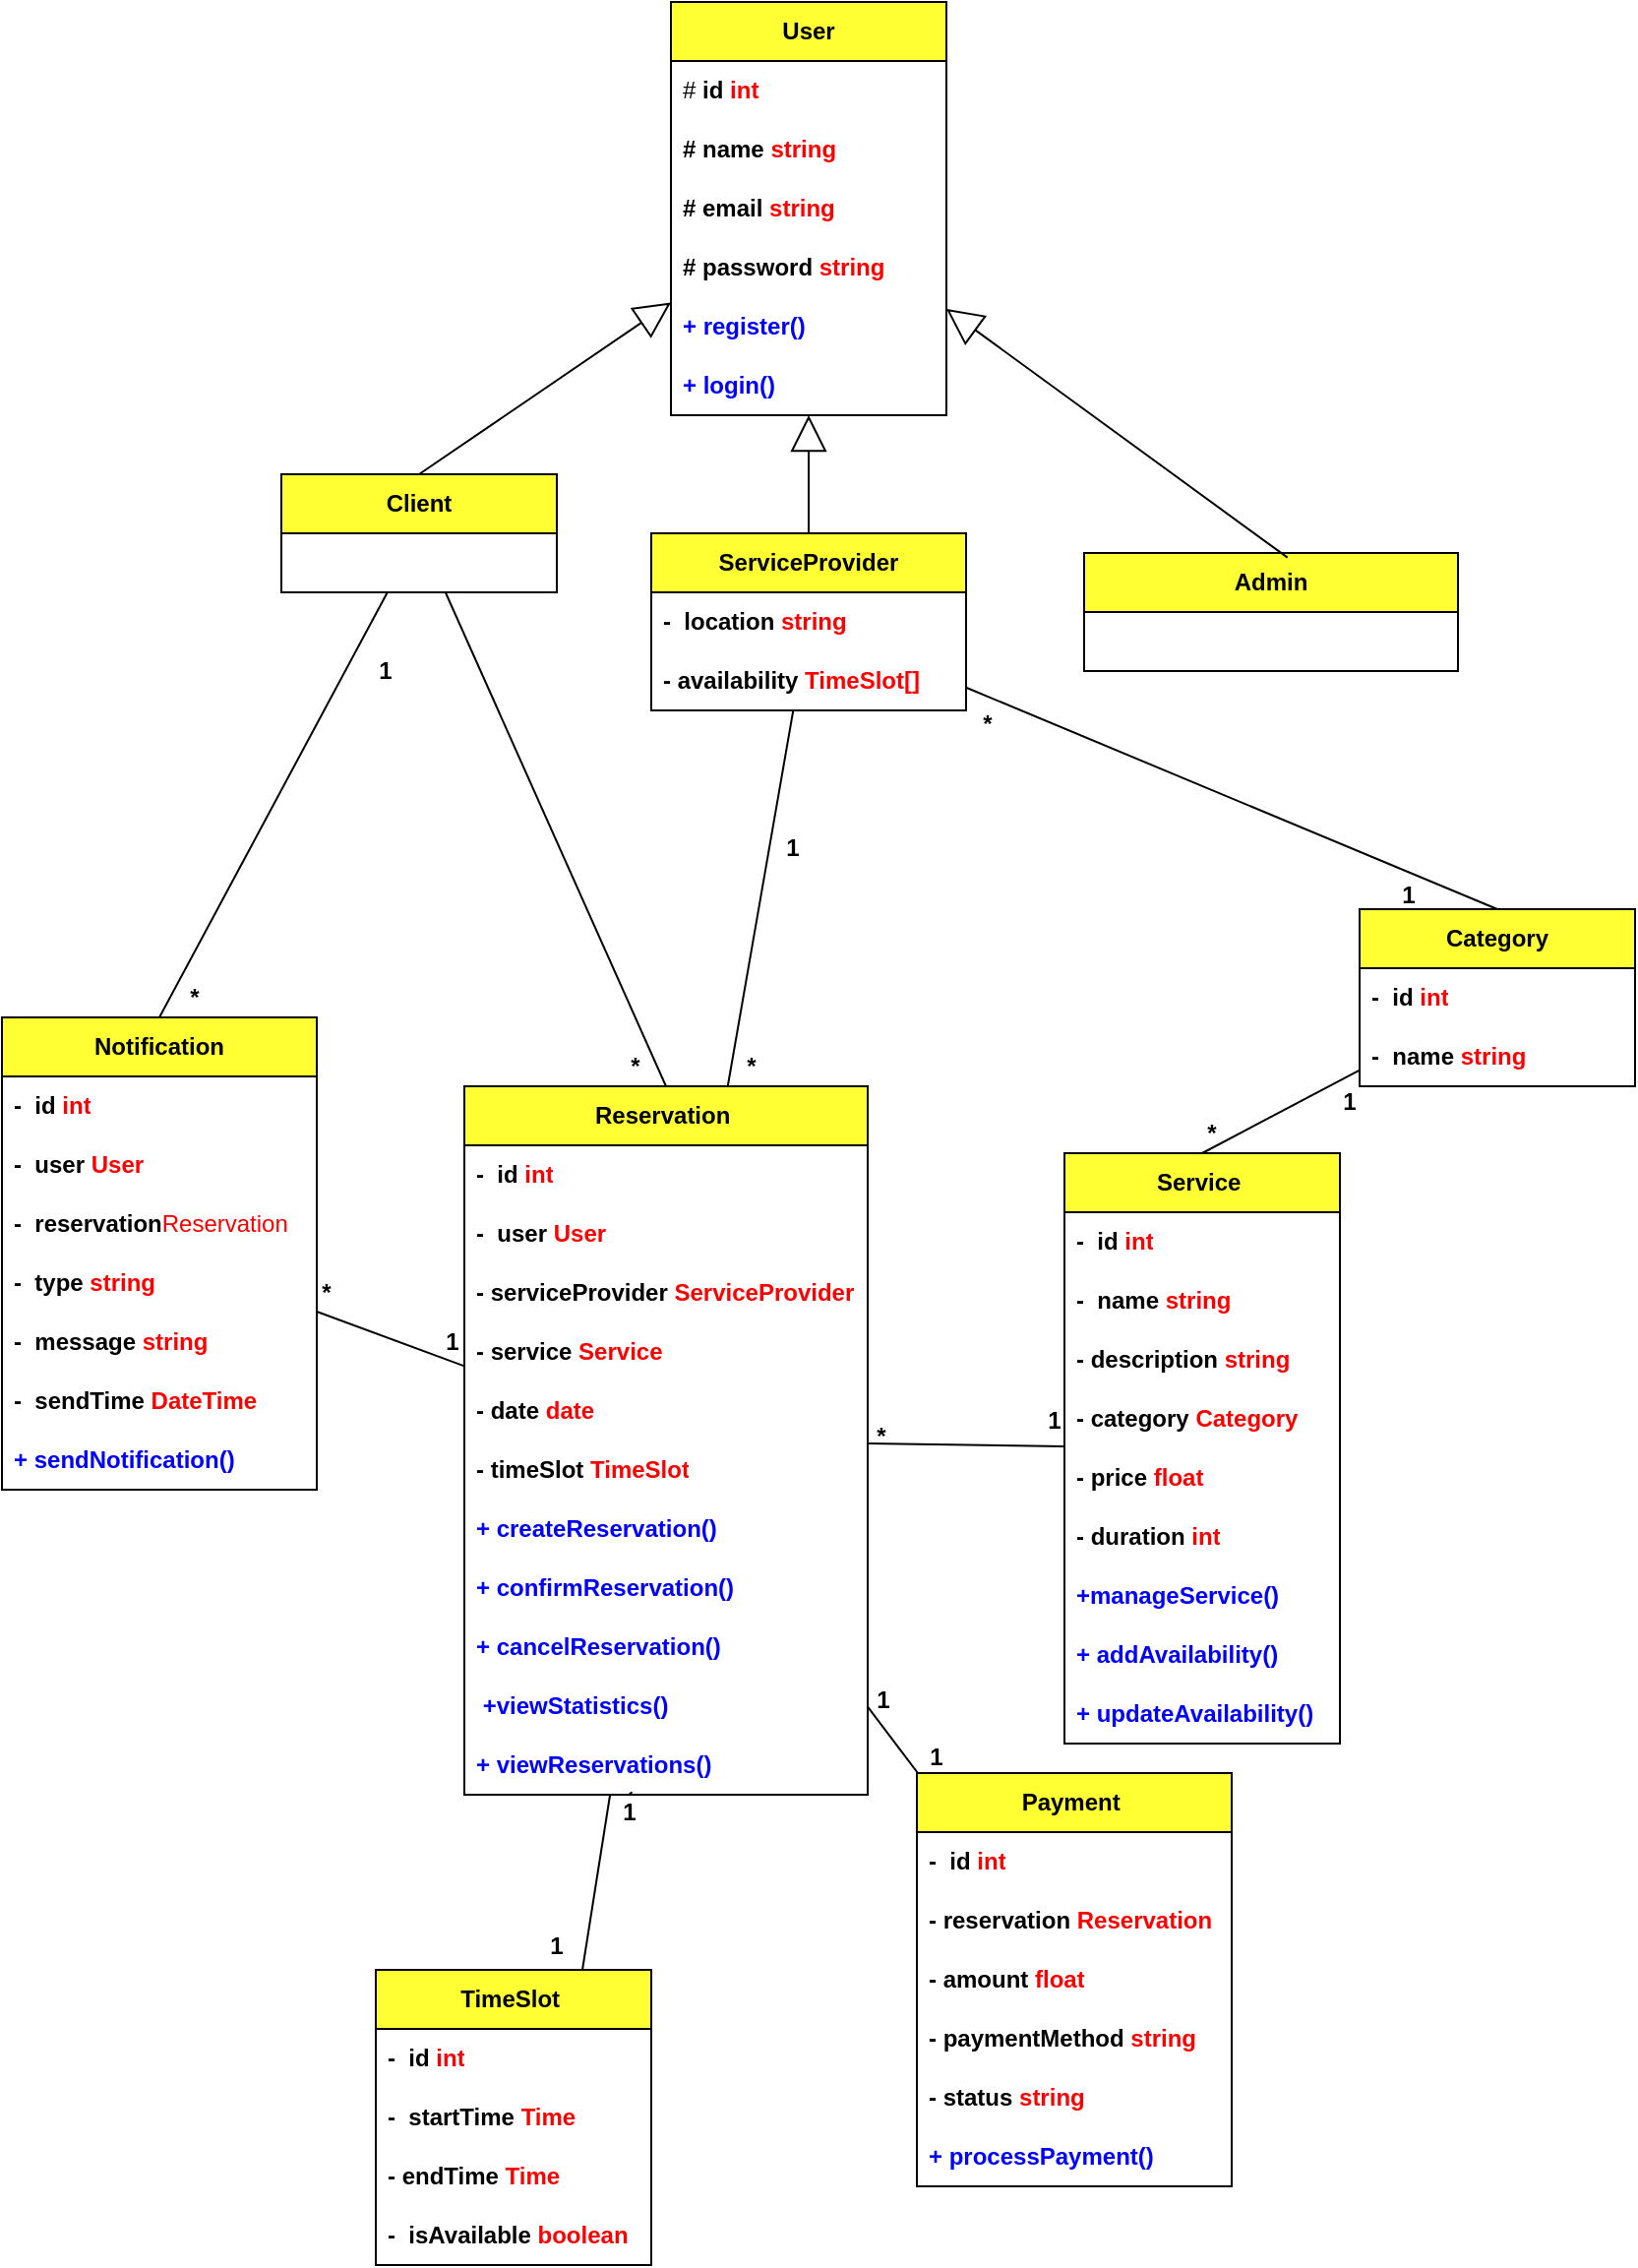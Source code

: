 <mxfile version="26.0.11">
  <diagram name="Page-1" id="6IxZzTRa6HkwWOLkjuHw">
    <mxGraphModel dx="2585" dy="1163" grid="1" gridSize="10" guides="1" tooltips="1" connect="1" arrows="1" fold="1" page="1" pageScale="1" pageWidth="850" pageHeight="1100" math="0" shadow="0">
      <root>
        <mxCell id="0" />
        <mxCell id="1" parent="0" />
        <mxCell id="cHLdA_97b5sgt9IyF1GO-1" value="&lt;b&gt;User&lt;/b&gt;" style="swimlane;fontStyle=0;childLayout=stackLayout;horizontal=1;startSize=30;horizontalStack=0;resizeParent=1;resizeParentMax=0;resizeLast=0;collapsible=1;marginBottom=0;whiteSpace=wrap;html=1;fillColor=light-dark(#FFFF33,var(--ge-dark-color, #121212));" parent="1" vertex="1">
          <mxGeometry x="370" y="120" width="140" height="210" as="geometry" />
        </mxCell>
        <mxCell id="cHLdA_97b5sgt9IyF1GO-2" value="#&lt;b&gt; id &lt;font style=&quot;color: rgb(255, 0, 0);&quot;&gt;int&lt;/font&gt;&lt;/b&gt;" style="text;strokeColor=none;fillColor=none;align=left;verticalAlign=middle;spacingLeft=4;spacingRight=4;overflow=hidden;points=[[0,0.5],[1,0.5]];portConstraint=eastwest;rotatable=0;whiteSpace=wrap;html=1;" parent="cHLdA_97b5sgt9IyF1GO-1" vertex="1">
          <mxGeometry y="30" width="140" height="30" as="geometry" />
        </mxCell>
        <mxCell id="cHLdA_97b5sgt9IyF1GO-3" value="&lt;b&gt;# name &lt;font style=&quot;color: rgb(255, 0, 0);&quot;&gt;string&lt;/font&gt;&lt;/b&gt;" style="text;strokeColor=none;fillColor=none;align=left;verticalAlign=middle;spacingLeft=4;spacingRight=4;overflow=hidden;points=[[0,0.5],[1,0.5]];portConstraint=eastwest;rotatable=0;whiteSpace=wrap;html=1;" parent="cHLdA_97b5sgt9IyF1GO-1" vertex="1">
          <mxGeometry y="60" width="140" height="30" as="geometry" />
        </mxCell>
        <mxCell id="cHLdA_97b5sgt9IyF1GO-4" value="&lt;b&gt;# email &lt;font style=&quot;color: rgb(255, 0, 0);&quot;&gt;string&lt;/font&gt;&lt;/b&gt;" style="text;strokeColor=none;fillColor=none;align=left;verticalAlign=middle;spacingLeft=4;spacingRight=4;overflow=hidden;points=[[0,0.5],[1,0.5]];portConstraint=eastwest;rotatable=0;whiteSpace=wrap;html=1;" parent="cHLdA_97b5sgt9IyF1GO-1" vertex="1">
          <mxGeometry y="90" width="140" height="30" as="geometry" />
        </mxCell>
        <mxCell id="cHLdA_97b5sgt9IyF1GO-5" value="&lt;b&gt;# password&amp;nbsp;&lt;font style=&quot;color: rgb(255, 0, 0);&quot;&gt;string&lt;/font&gt;&lt;/b&gt;" style="text;strokeColor=none;fillColor=none;align=left;verticalAlign=middle;spacingLeft=4;spacingRight=4;overflow=hidden;points=[[0,0.5],[1,0.5]];portConstraint=eastwest;rotatable=0;whiteSpace=wrap;html=1;" parent="cHLdA_97b5sgt9IyF1GO-1" vertex="1">
          <mxGeometry y="120" width="140" height="30" as="geometry" />
        </mxCell>
        <mxCell id="cHLdA_97b5sgt9IyF1GO-40" value="&lt;b&gt;&lt;font style=&quot;color: rgb(0, 0, 255);&quot;&gt;+ register()&lt;/font&gt;&lt;/b&gt;" style="text;strokeColor=none;fillColor=none;align=left;verticalAlign=middle;spacingLeft=4;spacingRight=4;overflow=hidden;points=[[0,0.5],[1,0.5]];portConstraint=eastwest;rotatable=0;whiteSpace=wrap;html=1;" parent="cHLdA_97b5sgt9IyF1GO-1" vertex="1">
          <mxGeometry y="150" width="140" height="30" as="geometry" />
        </mxCell>
        <mxCell id="cHLdA_97b5sgt9IyF1GO-7" value="&lt;b&gt;&lt;font style=&quot;color: rgb(0, 0, 255);&quot;&gt;+ login()&lt;/font&gt;&lt;/b&gt;" style="text;strokeColor=none;fillColor=none;align=left;verticalAlign=middle;spacingLeft=4;spacingRight=4;overflow=hidden;points=[[0,0.5],[1,0.5]];portConstraint=eastwest;rotatable=0;whiteSpace=wrap;html=1;" parent="cHLdA_97b5sgt9IyF1GO-1" vertex="1">
          <mxGeometry y="180" width="140" height="30" as="geometry" />
        </mxCell>
        <mxCell id="cHLdA_97b5sgt9IyF1GO-10" value="&lt;b&gt;Client&lt;/b&gt;" style="swimlane;fontStyle=0;childLayout=stackLayout;horizontal=1;startSize=30;horizontalStack=0;resizeParent=1;resizeParentMax=0;resizeLast=0;collapsible=1;marginBottom=0;whiteSpace=wrap;html=1;fillColor=light-dark(#FFFF33,var(--ge-dark-color, #121212));" parent="1" vertex="1">
          <mxGeometry x="172" y="360" width="140" height="60" as="geometry" />
        </mxCell>
        <mxCell id="cHLdA_97b5sgt9IyF1GO-24" value="&lt;b&gt;ServiceProvider&lt;/b&gt;" style="swimlane;fontStyle=0;childLayout=stackLayout;horizontal=1;startSize=30;horizontalStack=0;resizeParent=1;resizeParentMax=0;resizeLast=0;collapsible=1;marginBottom=0;whiteSpace=wrap;html=1;fillColor=light-dark(#FFFF33,var(--ge-dark-color, #121212));" parent="1" vertex="1">
          <mxGeometry x="360" y="390" width="160" height="90" as="geometry" />
        </mxCell>
        <mxCell id="cHLdA_97b5sgt9IyF1GO-26" value="&lt;b&gt;-&amp;nbsp; location&amp;nbsp;&lt;/b&gt;&lt;b&gt;&lt;font style=&quot;color: rgb(255, 0, 0);&quot;&gt;string&lt;/font&gt;&lt;/b&gt;" style="text;strokeColor=none;fillColor=none;align=left;verticalAlign=middle;spacingLeft=4;spacingRight=4;overflow=hidden;points=[[0,0.5],[1,0.5]];portConstraint=eastwest;rotatable=0;whiteSpace=wrap;html=1;" parent="cHLdA_97b5sgt9IyF1GO-24" vertex="1">
          <mxGeometry y="30" width="160" height="30" as="geometry" />
        </mxCell>
        <mxCell id="cHLdA_97b5sgt9IyF1GO-27" value="&lt;b&gt;-&amp;nbsp;availability&amp;nbsp;&lt;font style=&quot;color: rgb(255, 0, 0);&quot;&gt;TimeSlot[]&lt;/font&gt;&lt;/b&gt;" style="text;strokeColor=none;fillColor=none;align=left;verticalAlign=middle;spacingLeft=4;spacingRight=4;overflow=hidden;points=[[0,0.5],[1,0.5]];portConstraint=eastwest;rotatable=0;whiteSpace=wrap;html=1;" parent="cHLdA_97b5sgt9IyF1GO-24" vertex="1">
          <mxGeometry y="60" width="160" height="30" as="geometry" />
        </mxCell>
        <mxCell id="cHLdA_97b5sgt9IyF1GO-41" value="&lt;b&gt;Admin&lt;/b&gt;" style="swimlane;fontStyle=0;childLayout=stackLayout;horizontal=1;startSize=30;horizontalStack=0;resizeParent=1;resizeParentMax=0;resizeLast=0;collapsible=1;marginBottom=0;whiteSpace=wrap;html=1;fillColor=light-dark(#FFFF33,var(--ge-dark-color, #121212));" parent="1" vertex="1">
          <mxGeometry x="580" y="400" width="190" height="60" as="geometry" />
        </mxCell>
        <mxCell id="cHLdA_97b5sgt9IyF1GO-49" value="&lt;b&gt;Service&amp;nbsp;&lt;/b&gt;" style="swimlane;fontStyle=0;childLayout=stackLayout;horizontal=1;startSize=30;horizontalStack=0;resizeParent=1;resizeParentMax=0;resizeLast=0;collapsible=1;marginBottom=0;whiteSpace=wrap;html=1;fillColor=light-dark(#FFFF33,var(--ge-dark-color, #121212));" parent="1" vertex="1">
          <mxGeometry x="570" y="705" width="140" height="300" as="geometry" />
        </mxCell>
        <mxCell id="cHLdA_97b5sgt9IyF1GO-50" value="&lt;b&gt;-&amp;nbsp; id&amp;nbsp;&lt;font style=&quot;color: rgb(255, 0, 0);&quot;&gt;int&lt;/font&gt;&lt;/b&gt;" style="text;strokeColor=none;fillColor=none;align=left;verticalAlign=middle;spacingLeft=4;spacingRight=4;overflow=hidden;points=[[0,0.5],[1,0.5]];portConstraint=eastwest;rotatable=0;whiteSpace=wrap;html=1;" parent="cHLdA_97b5sgt9IyF1GO-49" vertex="1">
          <mxGeometry y="30" width="140" height="30" as="geometry" />
        </mxCell>
        <mxCell id="cHLdA_97b5sgt9IyF1GO-51" value="&lt;b&gt;-&amp;nbsp; name&amp;nbsp;&lt;/b&gt;&lt;b&gt;&lt;font style=&quot;color: rgb(255, 0, 0);&quot;&gt;string&lt;/font&gt;&lt;/b&gt;" style="text;strokeColor=none;fillColor=none;align=left;verticalAlign=middle;spacingLeft=4;spacingRight=4;overflow=hidden;points=[[0,0.5],[1,0.5]];portConstraint=eastwest;rotatable=0;whiteSpace=wrap;html=1;" parent="cHLdA_97b5sgt9IyF1GO-49" vertex="1">
          <mxGeometry y="60" width="140" height="30" as="geometry" />
        </mxCell>
        <mxCell id="cHLdA_97b5sgt9IyF1GO-52" value="&lt;b&gt;-&amp;nbsp;description&amp;nbsp;&lt;font style=&quot;color: rgb(255, 0, 0);&quot;&gt;string&lt;/font&gt;&lt;/b&gt;" style="text;strokeColor=none;fillColor=none;align=left;verticalAlign=middle;spacingLeft=4;spacingRight=4;overflow=hidden;points=[[0,0.5],[1,0.5]];portConstraint=eastwest;rotatable=0;whiteSpace=wrap;html=1;" parent="cHLdA_97b5sgt9IyF1GO-49" vertex="1">
          <mxGeometry y="90" width="140" height="30" as="geometry" />
        </mxCell>
        <mxCell id="cHLdA_97b5sgt9IyF1GO-58" value="&lt;b&gt;-&amp;nbsp;category&amp;nbsp;&lt;font style=&quot;color: rgb(255, 0, 0);&quot;&gt;Category&lt;/font&gt;&lt;/b&gt;" style="text;strokeColor=none;fillColor=none;align=left;verticalAlign=middle;spacingLeft=4;spacingRight=4;overflow=hidden;points=[[0,0.5],[1,0.5]];portConstraint=eastwest;rotatable=0;whiteSpace=wrap;html=1;" parent="cHLdA_97b5sgt9IyF1GO-49" vertex="1">
          <mxGeometry y="120" width="140" height="30" as="geometry" />
        </mxCell>
        <mxCell id="cHLdA_97b5sgt9IyF1GO-59" value="&lt;b&gt;-&amp;nbsp;price&amp;nbsp;&lt;font style=&quot;color: rgb(255, 0, 0);&quot;&gt;float&lt;/font&gt;&lt;/b&gt;" style="text;strokeColor=none;fillColor=none;align=left;verticalAlign=middle;spacingLeft=4;spacingRight=4;overflow=hidden;points=[[0,0.5],[1,0.5]];portConstraint=eastwest;rotatable=0;whiteSpace=wrap;html=1;" parent="cHLdA_97b5sgt9IyF1GO-49" vertex="1">
          <mxGeometry y="150" width="140" height="30" as="geometry" />
        </mxCell>
        <mxCell id="cHLdA_97b5sgt9IyF1GO-60" value="&lt;b&gt;-&amp;nbsp;duration&amp;nbsp;&lt;font style=&quot;color: rgb(255, 0, 0);&quot;&gt;int&lt;/font&gt;&lt;/b&gt;" style="text;strokeColor=none;fillColor=none;align=left;verticalAlign=middle;spacingLeft=4;spacingRight=4;overflow=hidden;points=[[0,0.5],[1,0.5]];portConstraint=eastwest;rotatable=0;whiteSpace=wrap;html=1;" parent="cHLdA_97b5sgt9IyF1GO-49" vertex="1">
          <mxGeometry y="180" width="140" height="30" as="geometry" />
        </mxCell>
        <mxCell id="cHLdA_97b5sgt9IyF1GO-48" value="&lt;font color=&quot;#0000ff&quot;&gt;&lt;b&gt;+manageService()&lt;/b&gt;&lt;/font&gt;" style="text;strokeColor=none;fillColor=none;align=left;verticalAlign=middle;spacingLeft=4;spacingRight=4;overflow=hidden;points=[[0,0.5],[1,0.5]];portConstraint=eastwest;rotatable=0;whiteSpace=wrap;html=1;" parent="cHLdA_97b5sgt9IyF1GO-49" vertex="1">
          <mxGeometry y="210" width="140" height="30" as="geometry" />
        </mxCell>
        <mxCell id="cHLdA_97b5sgt9IyF1GO-29" value="&lt;b&gt;&lt;font style=&quot;color: rgb(0, 0, 255);&quot;&gt;&lt;font style=&quot;color: rgb(0, 0, 255);&quot;&gt;+ add&lt;/font&gt;&lt;font style=&quot;color: rgb(0, 0, 255);&quot;&gt;Availability&lt;/font&gt;&lt;font style=&quot;color: rgb(0, 0, 255);&quot;&gt;()&lt;/font&gt;&lt;/font&gt;&lt;/b&gt;" style="text;strokeColor=none;fillColor=none;align=left;verticalAlign=middle;spacingLeft=4;spacingRight=4;overflow=hidden;points=[[0,0.5],[1,0.5]];portConstraint=eastwest;rotatable=0;whiteSpace=wrap;html=1;" parent="cHLdA_97b5sgt9IyF1GO-49" vertex="1">
          <mxGeometry y="240" width="140" height="30" as="geometry" />
        </mxCell>
        <mxCell id="cHLdA_97b5sgt9IyF1GO-30" value="&lt;b&gt;&lt;font style=&quot;color: rgb(0, 0, 255);&quot;&gt;+ updateAvailability()&lt;/font&gt;&lt;/b&gt;" style="text;strokeColor=none;fillColor=none;align=left;verticalAlign=middle;spacingLeft=4;spacingRight=4;overflow=hidden;points=[[0,0.5],[1,0.5]];portConstraint=eastwest;rotatable=0;whiteSpace=wrap;html=1;" parent="cHLdA_97b5sgt9IyF1GO-49" vertex="1">
          <mxGeometry y="270" width="140" height="30" as="geometry" />
        </mxCell>
        <mxCell id="cHLdA_97b5sgt9IyF1GO-61" value="&lt;b&gt;Reservation&amp;nbsp;&lt;/b&gt;" style="swimlane;fontStyle=0;childLayout=stackLayout;horizontal=1;startSize=30;horizontalStack=0;resizeParent=1;resizeParentMax=0;resizeLast=0;collapsible=1;marginBottom=0;whiteSpace=wrap;html=1;fillColor=light-dark(#FFFF33,var(--ge-dark-color, #121212));" parent="1" vertex="1">
          <mxGeometry x="265" y="671" width="205" height="360" as="geometry" />
        </mxCell>
        <mxCell id="cHLdA_97b5sgt9IyF1GO-62" value="&lt;b&gt;-&amp;nbsp; id&amp;nbsp;&lt;font style=&quot;color: rgb(255, 0, 0);&quot;&gt;int&lt;/font&gt;&lt;/b&gt;" style="text;strokeColor=none;fillColor=none;align=left;verticalAlign=middle;spacingLeft=4;spacingRight=4;overflow=hidden;points=[[0,0.5],[1,0.5]];portConstraint=eastwest;rotatable=0;whiteSpace=wrap;html=1;" parent="cHLdA_97b5sgt9IyF1GO-61" vertex="1">
          <mxGeometry y="30" width="205" height="30" as="geometry" />
        </mxCell>
        <mxCell id="cHLdA_97b5sgt9IyF1GO-63" value="&lt;b&gt;-&amp;nbsp; user&amp;nbsp;&lt;/b&gt;&lt;b&gt;&lt;font style=&quot;color: rgb(255, 0, 0);&quot;&gt;User&lt;/font&gt;&lt;/b&gt;" style="text;strokeColor=none;fillColor=none;align=left;verticalAlign=middle;spacingLeft=4;spacingRight=4;overflow=hidden;points=[[0,0.5],[1,0.5]];portConstraint=eastwest;rotatable=0;whiteSpace=wrap;html=1;" parent="cHLdA_97b5sgt9IyF1GO-61" vertex="1">
          <mxGeometry y="60" width="205" height="30" as="geometry" />
        </mxCell>
        <mxCell id="cHLdA_97b5sgt9IyF1GO-64" value="&lt;b&gt;- s&lt;/b&gt;&lt;b style=&quot;text-align: center;&quot;&gt;erviceProvider&amp;nbsp;&lt;/b&gt;&lt;b&gt;&lt;font color=&quot;#ff0000&quot;&gt;ServiceProvider&lt;/font&gt;&lt;/b&gt;" style="text;strokeColor=none;fillColor=none;align=left;verticalAlign=middle;spacingLeft=4;spacingRight=4;overflow=hidden;points=[[0,0.5],[1,0.5]];portConstraint=eastwest;rotatable=0;whiteSpace=wrap;html=1;" parent="cHLdA_97b5sgt9IyF1GO-61" vertex="1">
          <mxGeometry y="90" width="205" height="30" as="geometry" />
        </mxCell>
        <mxCell id="cHLdA_97b5sgt9IyF1GO-65" value="&lt;b&gt;-&amp;nbsp;service &lt;font color=&quot;#ff0000&quot;&gt;Service&lt;/font&gt;&lt;/b&gt;" style="text;strokeColor=none;fillColor=none;align=left;verticalAlign=middle;spacingLeft=4;spacingRight=4;overflow=hidden;points=[[0,0.5],[1,0.5]];portConstraint=eastwest;rotatable=0;whiteSpace=wrap;html=1;" parent="cHLdA_97b5sgt9IyF1GO-61" vertex="1">
          <mxGeometry y="120" width="205" height="30" as="geometry" />
        </mxCell>
        <mxCell id="cHLdA_97b5sgt9IyF1GO-66" value="&lt;b&gt;-&amp;nbsp;date&lt;/b&gt;&amp;nbsp;&lt;b&gt;&lt;font style=&quot;color: rgb(255, 0, 0);&quot;&gt;date&lt;/font&gt;&lt;/b&gt;" style="text;strokeColor=none;fillColor=none;align=left;verticalAlign=middle;spacingLeft=4;spacingRight=4;overflow=hidden;points=[[0,0.5],[1,0.5]];portConstraint=eastwest;rotatable=0;whiteSpace=wrap;html=1;" parent="cHLdA_97b5sgt9IyF1GO-61" vertex="1">
          <mxGeometry y="150" width="205" height="30" as="geometry" />
        </mxCell>
        <mxCell id="cHLdA_97b5sgt9IyF1GO-67" value="&lt;b&gt;-&amp;nbsp;timeSlot &lt;/b&gt;&lt;b&gt;&lt;font style=&quot;color: rgb(255, 0, 0);&quot;&gt;TimeSlot&lt;/font&gt;&lt;/b&gt;" style="text;strokeColor=none;fillColor=none;align=left;verticalAlign=middle;spacingLeft=4;spacingRight=4;overflow=hidden;points=[[0,0.5],[1,0.5]];portConstraint=eastwest;rotatable=0;whiteSpace=wrap;html=1;" parent="cHLdA_97b5sgt9IyF1GO-61" vertex="1">
          <mxGeometry y="180" width="205" height="30" as="geometry" />
        </mxCell>
        <mxCell id="cHLdA_97b5sgt9IyF1GO-69" value="&lt;b&gt;&lt;font style=&quot;color: rgb(0, 0, 255);&quot;&gt;+ createReservation()&lt;/font&gt;&lt;/b&gt;" style="text;strokeColor=none;fillColor=none;align=left;verticalAlign=middle;spacingLeft=4;spacingRight=4;overflow=hidden;points=[[0,0.5],[1,0.5]];portConstraint=eastwest;rotatable=0;whiteSpace=wrap;html=1;" parent="cHLdA_97b5sgt9IyF1GO-61" vertex="1">
          <mxGeometry y="210" width="205" height="30" as="geometry" />
        </mxCell>
        <mxCell id="cHLdA_97b5sgt9IyF1GO-70" value="&lt;b&gt;&lt;font style=&quot;color: rgb(0, 0, 255);&quot;&gt;+ confirmReservation()&lt;/font&gt;&lt;/b&gt;" style="text;strokeColor=none;fillColor=none;align=left;verticalAlign=middle;spacingLeft=4;spacingRight=4;overflow=hidden;points=[[0,0.5],[1,0.5]];portConstraint=eastwest;rotatable=0;whiteSpace=wrap;html=1;" parent="cHLdA_97b5sgt9IyF1GO-61" vertex="1">
          <mxGeometry y="240" width="205" height="30" as="geometry" />
        </mxCell>
        <mxCell id="cHLdA_97b5sgt9IyF1GO-71" value="&lt;b&gt;&lt;font style=&quot;color: rgb(0, 0, 255);&quot;&gt;+ cancelReservation()&lt;/font&gt;&lt;/b&gt;" style="text;strokeColor=none;fillColor=none;align=left;verticalAlign=middle;spacingLeft=4;spacingRight=4;overflow=hidden;points=[[0,0.5],[1,0.5]];portConstraint=eastwest;rotatable=0;whiteSpace=wrap;html=1;" parent="cHLdA_97b5sgt9IyF1GO-61" vertex="1">
          <mxGeometry y="270" width="205" height="30" as="geometry" />
        </mxCell>
        <mxCell id="cHLdA_97b5sgt9IyF1GO-97" value="&lt;font color=&quot;#0000ff&quot;&gt;&lt;b&gt;&amp;nbsp;+viewStatistics()&lt;/b&gt;&lt;/font&gt;" style="text;strokeColor=none;fillColor=none;align=left;verticalAlign=middle;spacingLeft=4;spacingRight=4;overflow=hidden;points=[[0,0.5],[1,0.5]];portConstraint=eastwest;rotatable=0;whiteSpace=wrap;html=1;" parent="cHLdA_97b5sgt9IyF1GO-61" vertex="1">
          <mxGeometry y="300" width="205" height="30" as="geometry" />
        </mxCell>
        <mxCell id="cHLdA_97b5sgt9IyF1GO-17" value="&lt;span class=&quot;notion-enable-hover&quot; data-token-index=&quot;0&quot; style=&quot;font-weight: 600; fill: rgb(51, 126, 169); isolation: auto;&quot;&gt;&lt;font style=&quot;color: rgb(0, 0, 255);&quot;&gt;+ viewReservations()&lt;/font&gt;&lt;/span&gt;" style="text;strokeColor=none;fillColor=none;align=left;verticalAlign=middle;spacingLeft=4;spacingRight=4;overflow=hidden;points=[[0,0.5],[1,0.5]];portConstraint=eastwest;rotatable=0;whiteSpace=wrap;html=1;" parent="cHLdA_97b5sgt9IyF1GO-61" vertex="1">
          <mxGeometry y="330" width="205" height="30" as="geometry" />
        </mxCell>
        <mxCell id="cHLdA_97b5sgt9IyF1GO-73" value="&lt;b&gt;TimeSlot&amp;nbsp;&lt;/b&gt;" style="swimlane;fontStyle=0;childLayout=stackLayout;horizontal=1;startSize=30;horizontalStack=0;resizeParent=1;resizeParentMax=0;resizeLast=0;collapsible=1;marginBottom=0;whiteSpace=wrap;html=1;fillColor=light-dark(#FFFF33,var(--ge-dark-color, #121212));" parent="1" vertex="1">
          <mxGeometry x="220" y="1120" width="140" height="150" as="geometry" />
        </mxCell>
        <mxCell id="cHLdA_97b5sgt9IyF1GO-74" value="&lt;b&gt;-&amp;nbsp; id&amp;nbsp;&lt;font style=&quot;color: rgb(255, 0, 0);&quot;&gt;int&lt;/font&gt;&lt;/b&gt;" style="text;strokeColor=none;fillColor=none;align=left;verticalAlign=middle;spacingLeft=4;spacingRight=4;overflow=hidden;points=[[0,0.5],[1,0.5]];portConstraint=eastwest;rotatable=0;whiteSpace=wrap;html=1;" parent="cHLdA_97b5sgt9IyF1GO-73" vertex="1">
          <mxGeometry y="30" width="140" height="30" as="geometry" />
        </mxCell>
        <mxCell id="cHLdA_97b5sgt9IyF1GO-75" value="&lt;b&gt;-&amp;nbsp; startTime &lt;/b&gt;&lt;b&gt;&lt;font style=&quot;color: rgb(255, 0, 0);&quot;&gt;Time&lt;/font&gt;&lt;/b&gt;" style="text;strokeColor=none;fillColor=none;align=left;verticalAlign=middle;spacingLeft=4;spacingRight=4;overflow=hidden;points=[[0,0.5],[1,0.5]];portConstraint=eastwest;rotatable=0;whiteSpace=wrap;html=1;" parent="cHLdA_97b5sgt9IyF1GO-73" vertex="1">
          <mxGeometry y="60" width="140" height="30" as="geometry" />
        </mxCell>
        <mxCell id="cHLdA_97b5sgt9IyF1GO-76" value="&lt;b&gt;- endTime&amp;nbsp;&lt;font style=&quot;color: rgb(255, 0, 0);&quot;&gt;Time&lt;/font&gt;&lt;/b&gt;" style="text;strokeColor=none;fillColor=none;align=left;verticalAlign=middle;spacingLeft=4;spacingRight=4;overflow=hidden;points=[[0,0.5],[1,0.5]];portConstraint=eastwest;rotatable=0;whiteSpace=wrap;html=1;" parent="cHLdA_97b5sgt9IyF1GO-73" vertex="1">
          <mxGeometry y="90" width="140" height="30" as="geometry" />
        </mxCell>
        <mxCell id="cHLdA_97b5sgt9IyF1GO-77" value="&lt;b&gt;-&amp;nbsp; isAvailable&amp;nbsp;&lt;font style=&quot;color: rgb(255, 0, 0);&quot;&gt;boolean&lt;/font&gt;&lt;/b&gt;" style="text;strokeColor=none;fillColor=none;align=left;verticalAlign=middle;spacingLeft=4;spacingRight=4;overflow=hidden;points=[[0,0.5],[1,0.5]];portConstraint=eastwest;rotatable=0;whiteSpace=wrap;html=1;" parent="cHLdA_97b5sgt9IyF1GO-73" vertex="1">
          <mxGeometry y="120" width="140" height="30" as="geometry" />
        </mxCell>
        <mxCell id="cHLdA_97b5sgt9IyF1GO-80" value="&lt;b&gt;Payment&amp;nbsp;&lt;/b&gt;" style="swimlane;fontStyle=0;childLayout=stackLayout;horizontal=1;startSize=30;horizontalStack=0;resizeParent=1;resizeParentMax=0;resizeLast=0;collapsible=1;marginBottom=0;whiteSpace=wrap;html=1;fillColor=light-dark(#FFFF33,var(--ge-dark-color, #121212));" parent="1" vertex="1">
          <mxGeometry x="495" y="1020" width="160" height="210" as="geometry" />
        </mxCell>
        <mxCell id="cHLdA_97b5sgt9IyF1GO-81" value="&lt;b&gt;-&amp;nbsp; id&amp;nbsp;&lt;font style=&quot;color: rgb(255, 0, 0);&quot;&gt;int&lt;/font&gt;&lt;/b&gt;" style="text;strokeColor=none;fillColor=none;align=left;verticalAlign=middle;spacingLeft=4;spacingRight=4;overflow=hidden;points=[[0,0.5],[1,0.5]];portConstraint=eastwest;rotatable=0;whiteSpace=wrap;html=1;" parent="cHLdA_97b5sgt9IyF1GO-80" vertex="1">
          <mxGeometry y="30" width="160" height="30" as="geometry" />
        </mxCell>
        <mxCell id="cHLdA_97b5sgt9IyF1GO-83" value="&lt;b&gt;- reservation&amp;nbsp;&lt;font color=&quot;#ff0000&quot;&gt;Reservation&lt;/font&gt;&lt;/b&gt;" style="text;strokeColor=none;fillColor=none;align=left;verticalAlign=middle;spacingLeft=4;spacingRight=4;overflow=hidden;points=[[0,0.5],[1,0.5]];portConstraint=eastwest;rotatable=0;whiteSpace=wrap;html=1;" parent="cHLdA_97b5sgt9IyF1GO-80" vertex="1">
          <mxGeometry y="60" width="160" height="30" as="geometry" />
        </mxCell>
        <mxCell id="cHLdA_97b5sgt9IyF1GO-84" value="&lt;b&gt;-&amp;nbsp;amount&amp;nbsp;&lt;font color=&quot;#ff0000&quot;&gt;float&lt;/font&gt;&lt;/b&gt;" style="text;strokeColor=none;fillColor=none;align=left;verticalAlign=middle;spacingLeft=4;spacingRight=4;overflow=hidden;points=[[0,0.5],[1,0.5]];portConstraint=eastwest;rotatable=0;whiteSpace=wrap;html=1;" parent="cHLdA_97b5sgt9IyF1GO-80" vertex="1">
          <mxGeometry y="90" width="160" height="30" as="geometry" />
        </mxCell>
        <mxCell id="mhdK4omJHa3uALLpDZvU-17" value="&lt;b&gt;- paymentMethod&amp;nbsp;&lt;/b&gt;&lt;b&gt;&lt;font style=&quot;color: rgb(255, 0, 0);&quot;&gt;string&lt;/font&gt;&lt;/b&gt;" style="text;strokeColor=none;fillColor=none;align=left;verticalAlign=middle;spacingLeft=4;spacingRight=4;overflow=hidden;points=[[0,0.5],[1,0.5]];portConstraint=eastwest;rotatable=0;whiteSpace=wrap;html=1;" parent="cHLdA_97b5sgt9IyF1GO-80" vertex="1">
          <mxGeometry y="120" width="160" height="30" as="geometry" />
        </mxCell>
        <mxCell id="cHLdA_97b5sgt9IyF1GO-85" value="&lt;b&gt;- status&amp;nbsp;&lt;/b&gt;&lt;b&gt;&lt;font style=&quot;color: rgb(255, 0, 0);&quot;&gt;string&lt;/font&gt;&lt;/b&gt;" style="text;strokeColor=none;fillColor=none;align=left;verticalAlign=middle;spacingLeft=4;spacingRight=4;overflow=hidden;points=[[0,0.5],[1,0.5]];portConstraint=eastwest;rotatable=0;whiteSpace=wrap;html=1;" parent="cHLdA_97b5sgt9IyF1GO-80" vertex="1">
          <mxGeometry y="150" width="160" height="30" as="geometry" />
        </mxCell>
        <mxCell id="cHLdA_97b5sgt9IyF1GO-87" value="&lt;b&gt;&lt;font style=&quot;color: rgb(0, 0, 255);&quot;&gt;+ processPayment()&lt;/font&gt;&lt;/b&gt;" style="text;strokeColor=none;fillColor=none;align=left;verticalAlign=middle;spacingLeft=4;spacingRight=4;overflow=hidden;points=[[0,0.5],[1,0.5]];portConstraint=eastwest;rotatable=0;whiteSpace=wrap;html=1;" parent="cHLdA_97b5sgt9IyF1GO-80" vertex="1">
          <mxGeometry y="180" width="160" height="30" as="geometry" />
        </mxCell>
        <mxCell id="cHLdA_97b5sgt9IyF1GO-98" value="&lt;b&gt;*&lt;/b&gt;" style="text;html=1;align=center;verticalAlign=middle;whiteSpace=wrap;rounded=0;" parent="1" vertex="1">
          <mxGeometry x="123" y="616" width="10" height="20" as="geometry" />
        </mxCell>
        <mxCell id="cHLdA_97b5sgt9IyF1GO-99" value="&lt;b&gt;*&lt;/b&gt;" style="text;html=1;align=center;verticalAlign=middle;whiteSpace=wrap;rounded=0;" parent="1" vertex="1">
          <mxGeometry x="347" y="651" width="10" height="20" as="geometry" />
        </mxCell>
        <mxCell id="cHLdA_97b5sgt9IyF1GO-100" value="&lt;b&gt;1&lt;/b&gt;" style="text;html=1;align=center;verticalAlign=middle;whiteSpace=wrap;rounded=0;" parent="1" vertex="1">
          <mxGeometry x="427" y="540" width="10" height="20" as="geometry" />
        </mxCell>
        <mxCell id="cHLdA_97b5sgt9IyF1GO-101" value="&lt;b&gt;*&lt;/b&gt;" style="text;html=1;align=center;verticalAlign=middle;whiteSpace=wrap;rounded=0;" parent="1" vertex="1">
          <mxGeometry x="406" y="651" width="10" height="20" as="geometry" />
        </mxCell>
        <mxCell id="cHLdA_97b5sgt9IyF1GO-105" value="&lt;b&gt;1&lt;/b&gt;" style="text;html=1;align=center;verticalAlign=middle;whiteSpace=wrap;rounded=0;" parent="1" vertex="1">
          <mxGeometry x="500" y="1002" width="10" height="20" as="geometry" />
        </mxCell>
        <mxCell id="cHLdA_97b5sgt9IyF1GO-106" value="&lt;b&gt;1&lt;/b&gt;" style="text;html=1;align=center;verticalAlign=middle;whiteSpace=wrap;rounded=0;" parent="1" vertex="1">
          <mxGeometry x="473" y="973" width="10" height="20" as="geometry" />
        </mxCell>
        <mxCell id="cHLdA_97b5sgt9IyF1GO-115" value="" style="endArrow=none;dashed=1;html=1;rounded=0;entryX=0.627;entryY=-0.017;entryDx=0;entryDy=0;entryPerimeter=0;" parent="1" source="cHLdA_97b5sgt9IyF1GO-108" target="cHLdA_97b5sgt9IyF1GO-73" edge="1">
          <mxGeometry width="50" height="50" relative="1" as="geometry">
            <mxPoint x="328.425" y="971" as="sourcePoint" />
            <mxPoint x="323.287" y="1000" as="targetPoint" />
          </mxGeometry>
        </mxCell>
        <mxCell id="cHLdA_97b5sgt9IyF1GO-124" value="&lt;b&gt;Category&lt;/b&gt;" style="swimlane;fontStyle=0;childLayout=stackLayout;horizontal=1;startSize=30;horizontalStack=0;resizeParent=1;resizeParentMax=0;resizeLast=0;collapsible=1;marginBottom=0;whiteSpace=wrap;html=1;fillColor=light-dark(#FFFF33,var(--ge-dark-color, #121212));" parent="1" vertex="1">
          <mxGeometry x="720" y="581" width="140" height="90" as="geometry" />
        </mxCell>
        <mxCell id="cHLdA_97b5sgt9IyF1GO-125" value="&lt;b&gt;-&amp;nbsp; id&amp;nbsp;&lt;font style=&quot;color: rgb(255, 0, 0);&quot;&gt;int&lt;/font&gt;&lt;/b&gt;" style="text;strokeColor=none;fillColor=none;align=left;verticalAlign=middle;spacingLeft=4;spacingRight=4;overflow=hidden;points=[[0,0.5],[1,0.5]];portConstraint=eastwest;rotatable=0;whiteSpace=wrap;html=1;" parent="cHLdA_97b5sgt9IyF1GO-124" vertex="1">
          <mxGeometry y="30" width="140" height="30" as="geometry" />
        </mxCell>
        <mxCell id="cHLdA_97b5sgt9IyF1GO-126" value="&lt;b&gt;-&amp;nbsp; name&amp;nbsp;&lt;/b&gt;&lt;b&gt;&lt;font style=&quot;color: rgb(255, 0, 0);&quot;&gt;string&lt;/font&gt;&lt;/b&gt;" style="text;strokeColor=none;fillColor=none;align=left;verticalAlign=middle;spacingLeft=4;spacingRight=4;overflow=hidden;points=[[0,0.5],[1,0.5]];portConstraint=eastwest;rotatable=0;whiteSpace=wrap;html=1;" parent="cHLdA_97b5sgt9IyF1GO-124" vertex="1">
          <mxGeometry y="60" width="140" height="30" as="geometry" />
        </mxCell>
        <mxCell id="cHLdA_97b5sgt9IyF1GO-131" value="&lt;b&gt;1&lt;/b&gt;" style="text;html=1;align=center;verticalAlign=middle;whiteSpace=wrap;rounded=0;" parent="1" vertex="1">
          <mxGeometry x="710" y="669" width="10" height="20" as="geometry" />
        </mxCell>
        <mxCell id="cHLdA_97b5sgt9IyF1GO-132" value="&lt;b&gt;*&lt;/b&gt;" style="text;html=1;align=center;verticalAlign=middle;whiteSpace=wrap;rounded=0;" parent="1" vertex="1">
          <mxGeometry x="640" y="685" width="10" height="20" as="geometry" />
        </mxCell>
        <mxCell id="cHLdA_97b5sgt9IyF1GO-135" value="&lt;b&gt;Notification&lt;/b&gt;" style="swimlane;fontStyle=0;childLayout=stackLayout;horizontal=1;startSize=30;horizontalStack=0;resizeParent=1;resizeParentMax=0;resizeLast=0;collapsible=1;marginBottom=0;whiteSpace=wrap;html=1;fillColor=light-dark(#FFFF33,var(--ge-dark-color, #121212));" parent="1" vertex="1">
          <mxGeometry x="30" y="636" width="160" height="240" as="geometry" />
        </mxCell>
        <mxCell id="cHLdA_97b5sgt9IyF1GO-136" value="&lt;b&gt;-&amp;nbsp; id&amp;nbsp;&lt;font style=&quot;color: rgb(255, 0, 0);&quot;&gt;int&lt;/font&gt;&lt;/b&gt;" style="text;strokeColor=none;fillColor=none;align=left;verticalAlign=middle;spacingLeft=4;spacingRight=4;overflow=hidden;points=[[0,0.5],[1,0.5]];portConstraint=eastwest;rotatable=0;whiteSpace=wrap;html=1;" parent="cHLdA_97b5sgt9IyF1GO-135" vertex="1">
          <mxGeometry y="30" width="160" height="30" as="geometry" />
        </mxCell>
        <mxCell id="mhdK4omJHa3uALLpDZvU-1" value="&lt;b&gt;-&amp;nbsp; user &lt;font color=&quot;#ff0000&quot;&gt;User&lt;/font&gt;&lt;/b&gt;" style="text;strokeColor=none;fillColor=none;align=left;verticalAlign=middle;spacingLeft=4;spacingRight=4;overflow=hidden;points=[[0,0.5],[1,0.5]];portConstraint=eastwest;rotatable=0;whiteSpace=wrap;html=1;" parent="cHLdA_97b5sgt9IyF1GO-135" vertex="1">
          <mxGeometry y="60" width="160" height="30" as="geometry" />
        </mxCell>
        <mxCell id="cHLdA_97b5sgt9IyF1GO-137" value="&lt;b&gt;-&amp;nbsp; reservation&lt;/b&gt;&lt;font style=&quot;color: rgb(255, 0, 0);&quot;&gt;Reservation&lt;/font&gt;" style="text;strokeColor=none;fillColor=none;align=left;verticalAlign=middle;spacingLeft=4;spacingRight=4;overflow=hidden;points=[[0,0.5],[1,0.5]];portConstraint=eastwest;rotatable=0;whiteSpace=wrap;html=1;" parent="cHLdA_97b5sgt9IyF1GO-135" vertex="1">
          <mxGeometry y="90" width="160" height="30" as="geometry" />
        </mxCell>
        <mxCell id="mhdK4omJHa3uALLpDZvU-2" value="&lt;b&gt;-&amp;nbsp;&amp;nbsp;type&amp;nbsp;&lt;font style=&quot;color: rgb(255, 0, 0);&quot;&gt;string&lt;/font&gt;&lt;/b&gt;" style="text;strokeColor=none;fillColor=none;align=left;verticalAlign=middle;spacingLeft=4;spacingRight=4;overflow=hidden;points=[[0,0.5],[1,0.5]];portConstraint=eastwest;rotatable=0;whiteSpace=wrap;html=1;" parent="cHLdA_97b5sgt9IyF1GO-135" vertex="1">
          <mxGeometry y="120" width="160" height="30" as="geometry" />
        </mxCell>
        <mxCell id="cHLdA_97b5sgt9IyF1GO-146" value="&lt;b&gt;-&amp;nbsp;&amp;nbsp;message&amp;nbsp;&lt;font style=&quot;color: rgb(255, 0, 0);&quot;&gt;string&lt;/font&gt;&lt;/b&gt;" style="text;strokeColor=none;fillColor=none;align=left;verticalAlign=middle;spacingLeft=4;spacingRight=4;overflow=hidden;points=[[0,0.5],[1,0.5]];portConstraint=eastwest;rotatable=0;whiteSpace=wrap;html=1;" parent="cHLdA_97b5sgt9IyF1GO-135" vertex="1">
          <mxGeometry y="150" width="160" height="30" as="geometry" />
        </mxCell>
        <mxCell id="mhdK4omJHa3uALLpDZvU-3" value="&lt;b&gt;-&amp;nbsp;&amp;nbsp;sendTime&amp;nbsp;&lt;/b&gt;&lt;font style=&quot;color: rgb(255, 0, 0);&quot;&gt;&lt;b&gt;DateTime&lt;/b&gt;&lt;/font&gt;" style="text;strokeColor=none;fillColor=none;align=left;verticalAlign=middle;spacingLeft=4;spacingRight=4;overflow=hidden;points=[[0,0.5],[1,0.5]];portConstraint=eastwest;rotatable=0;whiteSpace=wrap;html=1;" parent="cHLdA_97b5sgt9IyF1GO-135" vertex="1">
          <mxGeometry y="180" width="160" height="30" as="geometry" />
        </mxCell>
        <mxCell id="mhdK4omJHa3uALLpDZvU-11" value="&lt;b&gt;&lt;font style=&quot;color: rgb(0, 0, 255);&quot;&gt;+ sendNotification()&lt;/font&gt;&lt;/b&gt;" style="text;strokeColor=none;fillColor=none;align=left;verticalAlign=middle;spacingLeft=4;spacingRight=4;overflow=hidden;points=[[0,0.5],[1,0.5]];portConstraint=eastwest;rotatable=0;whiteSpace=wrap;html=1;" parent="cHLdA_97b5sgt9IyF1GO-135" vertex="1">
          <mxGeometry y="210" width="160" height="30" as="geometry" />
        </mxCell>
        <mxCell id="mhdK4omJHa3uALLpDZvU-14" value="&lt;b&gt;1&lt;/b&gt;" style="text;html=1;align=center;verticalAlign=middle;whiteSpace=wrap;rounded=0;" parent="1" vertex="1">
          <mxGeometry x="740" y="564" width="10" height="20" as="geometry" />
        </mxCell>
        <mxCell id="mhdK4omJHa3uALLpDZvU-15" value="&lt;b&gt;*&lt;/b&gt;" style="text;html=1;align=center;verticalAlign=middle;whiteSpace=wrap;rounded=0;" parent="1" vertex="1">
          <mxGeometry x="526" y="477" width="10" height="20" as="geometry" />
        </mxCell>
        <mxCell id="mhdK4omJHa3uALLpDZvU-18" value="&lt;b&gt;1&lt;/b&gt;" style="text;html=1;align=center;verticalAlign=middle;whiteSpace=wrap;rounded=0;" parent="1" vertex="1">
          <mxGeometry x="560" y="831" width="10" height="20" as="geometry" />
        </mxCell>
        <mxCell id="mhdK4omJHa3uALLpDZvU-19" value="&lt;b&gt;*&lt;/b&gt;" style="text;html=1;align=center;verticalAlign=middle;whiteSpace=wrap;rounded=0;" parent="1" vertex="1">
          <mxGeometry x="472" y="839" width="10" height="20" as="geometry" />
        </mxCell>
        <mxCell id="mhdK4omJHa3uALLpDZvU-21" value="&lt;b&gt;1&lt;/b&gt;" style="text;html=1;align=center;verticalAlign=middle;whiteSpace=wrap;rounded=0;" parent="1" vertex="1">
          <mxGeometry x="254" y="791" width="10" height="20" as="geometry" />
        </mxCell>
        <mxCell id="cHLdA_97b5sgt9IyF1GO-108" value="&lt;b&gt;1&lt;/b&gt;" style="text;html=1;align=center;verticalAlign=middle;whiteSpace=wrap;rounded=0;" parent="1" vertex="1">
          <mxGeometry x="307" y="1098" width="10" height="20" as="geometry" />
        </mxCell>
        <mxCell id="KvS4S-314rDybUW0rxj4-6" value="&lt;b&gt;1&lt;/b&gt;" style="text;html=1;align=center;verticalAlign=middle;whiteSpace=wrap;rounded=0;" parent="1" vertex="1">
          <mxGeometry x="220" y="450" width="10" height="20" as="geometry" />
        </mxCell>
        <mxCell id="KvS4S-314rDybUW0rxj4-9" value="" style="endArrow=none;dashed=1;html=1;rounded=0;entryX=0.627;entryY=-0.017;entryDx=0;entryDy=0;entryPerimeter=0;" parent="1" source="cHLdA_97b5sgt9IyF1GO-17" target="cHLdA_97b5sgt9IyF1GO-107" edge="1">
          <mxGeometry width="50" height="50" relative="1" as="geometry">
            <mxPoint x="358" y="1031" as="sourcePoint" />
            <mxPoint x="313" y="1098" as="targetPoint" />
          </mxGeometry>
        </mxCell>
        <mxCell id="cHLdA_97b5sgt9IyF1GO-107" value="&lt;b&gt;1&lt;/b&gt;" style="text;html=1;align=center;verticalAlign=middle;whiteSpace=wrap;rounded=0;" parent="1" vertex="1">
          <mxGeometry x="344" y="1030" width="10" height="20" as="geometry" />
        </mxCell>
        <mxCell id="KvS4S-314rDybUW0rxj4-10" value="" style="endArrow=block;endSize=16;endFill=0;html=1;rounded=0;exitX=0.5;exitY=0;exitDx=0;exitDy=0;" parent="1" source="cHLdA_97b5sgt9IyF1GO-10" target="cHLdA_97b5sgt9IyF1GO-1" edge="1">
          <mxGeometry width="160" relative="1" as="geometry">
            <mxPoint x="310" y="300" as="sourcePoint" />
            <mxPoint x="470" y="300" as="targetPoint" />
          </mxGeometry>
        </mxCell>
        <mxCell id="KvS4S-314rDybUW0rxj4-11" value="" style="endArrow=block;endSize=16;endFill=0;html=1;rounded=0;" parent="1" source="cHLdA_97b5sgt9IyF1GO-24" target="cHLdA_97b5sgt9IyF1GO-1" edge="1">
          <mxGeometry width="160" relative="1" as="geometry">
            <mxPoint x="252" y="370" as="sourcePoint" />
            <mxPoint x="380" y="283" as="targetPoint" />
          </mxGeometry>
        </mxCell>
        <mxCell id="KvS4S-314rDybUW0rxj4-12" value="" style="endArrow=block;endSize=16;endFill=0;html=1;rounded=0;exitX=0.544;exitY=0.039;exitDx=0;exitDy=0;exitPerimeter=0;" parent="1" source="cHLdA_97b5sgt9IyF1GO-41" target="cHLdA_97b5sgt9IyF1GO-1" edge="1">
          <mxGeometry width="160" relative="1" as="geometry">
            <mxPoint x="252" y="370" as="sourcePoint" />
            <mxPoint x="380" y="283" as="targetPoint" />
          </mxGeometry>
        </mxCell>
        <mxCell id="KvS4S-314rDybUW0rxj4-13" value="" style="endArrow=none;html=1;rounded=0;exitX=0.5;exitY=0;exitDx=0;exitDy=0;" parent="1" source="cHLdA_97b5sgt9IyF1GO-135" target="cHLdA_97b5sgt9IyF1GO-10" edge="1">
          <mxGeometry width="50" height="50" relative="1" as="geometry">
            <mxPoint x="340" y="580" as="sourcePoint" />
            <mxPoint x="390" y="530" as="targetPoint" />
          </mxGeometry>
        </mxCell>
        <mxCell id="KvS4S-314rDybUW0rxj4-14" value="" style="endArrow=none;html=1;rounded=0;exitX=0.5;exitY=0;exitDx=0;exitDy=0;" parent="1" source="cHLdA_97b5sgt9IyF1GO-61" target="cHLdA_97b5sgt9IyF1GO-10" edge="1">
          <mxGeometry width="50" height="50" relative="1" as="geometry">
            <mxPoint x="340" y="580" as="sourcePoint" />
            <mxPoint x="390" y="530" as="targetPoint" />
          </mxGeometry>
        </mxCell>
        <mxCell id="KvS4S-314rDybUW0rxj4-16" value="" style="endArrow=none;html=1;rounded=0;" parent="1" source="cHLdA_97b5sgt9IyF1GO-61" target="cHLdA_97b5sgt9IyF1GO-24" edge="1">
          <mxGeometry width="50" height="50" relative="1" as="geometry">
            <mxPoint x="340" y="580" as="sourcePoint" />
            <mxPoint x="390" y="530" as="targetPoint" />
          </mxGeometry>
        </mxCell>
        <mxCell id="KvS4S-314rDybUW0rxj4-17" value="" style="endArrow=none;html=1;rounded=0;exitX=0.5;exitY=0;exitDx=0;exitDy=0;" parent="1" source="cHLdA_97b5sgt9IyF1GO-124" target="cHLdA_97b5sgt9IyF1GO-24" edge="1">
          <mxGeometry width="50" height="50" relative="1" as="geometry">
            <mxPoint x="340" y="580" as="sourcePoint" />
            <mxPoint x="390" y="530" as="targetPoint" />
          </mxGeometry>
        </mxCell>
        <mxCell id="KvS4S-314rDybUW0rxj4-18" value="" style="endArrow=none;html=1;rounded=0;exitX=0.5;exitY=0;exitDx=0;exitDy=0;" parent="1" source="cHLdA_97b5sgt9IyF1GO-49" target="cHLdA_97b5sgt9IyF1GO-124" edge="1">
          <mxGeometry width="50" height="50" relative="1" as="geometry">
            <mxPoint x="340" y="580" as="sourcePoint" />
            <mxPoint x="390" y="530" as="targetPoint" />
          </mxGeometry>
        </mxCell>
        <mxCell id="KvS4S-314rDybUW0rxj4-21" value="" style="endArrow=none;html=1;rounded=0;" parent="1" source="cHLdA_97b5sgt9IyF1GO-135" target="cHLdA_97b5sgt9IyF1GO-61" edge="1">
          <mxGeometry width="50" height="50" relative="1" as="geometry">
            <mxPoint x="340" y="960" as="sourcePoint" />
            <mxPoint x="390" y="910" as="targetPoint" />
          </mxGeometry>
        </mxCell>
        <mxCell id="KvS4S-314rDybUW0rxj4-22" value="&lt;b&gt;*&lt;/b&gt;" style="text;html=1;align=center;verticalAlign=middle;whiteSpace=wrap;rounded=0;" parent="1" vertex="1">
          <mxGeometry x="190" y="766" width="10" height="20" as="geometry" />
        </mxCell>
        <mxCell id="KvS4S-314rDybUW0rxj4-24" value="" style="endArrow=none;html=1;rounded=0;" parent="1" source="cHLdA_97b5sgt9IyF1GO-80" target="cHLdA_97b5sgt9IyF1GO-61" edge="1">
          <mxGeometry width="50" height="50" relative="1" as="geometry">
            <mxPoint x="340" y="960" as="sourcePoint" />
            <mxPoint x="390" y="910" as="targetPoint" />
          </mxGeometry>
        </mxCell>
        <mxCell id="KvS4S-314rDybUW0rxj4-25" value="" style="endArrow=none;html=1;rounded=0;exitX=0.75;exitY=0;exitDx=0;exitDy=0;" parent="1" source="cHLdA_97b5sgt9IyF1GO-73" target="cHLdA_97b5sgt9IyF1GO-61" edge="1">
          <mxGeometry width="50" height="50" relative="1" as="geometry">
            <mxPoint x="340" y="960" as="sourcePoint" />
            <mxPoint x="390" y="910" as="targetPoint" />
          </mxGeometry>
        </mxCell>
        <mxCell id="KvS4S-314rDybUW0rxj4-26" value="" style="endArrow=none;html=1;rounded=0;" parent="1" source="cHLdA_97b5sgt9IyF1GO-49" target="cHLdA_97b5sgt9IyF1GO-61" edge="1">
          <mxGeometry width="50" height="50" relative="1" as="geometry">
            <mxPoint x="360" y="860" as="sourcePoint" />
            <mxPoint x="410" y="810" as="targetPoint" />
          </mxGeometry>
        </mxCell>
      </root>
    </mxGraphModel>
  </diagram>
</mxfile>
